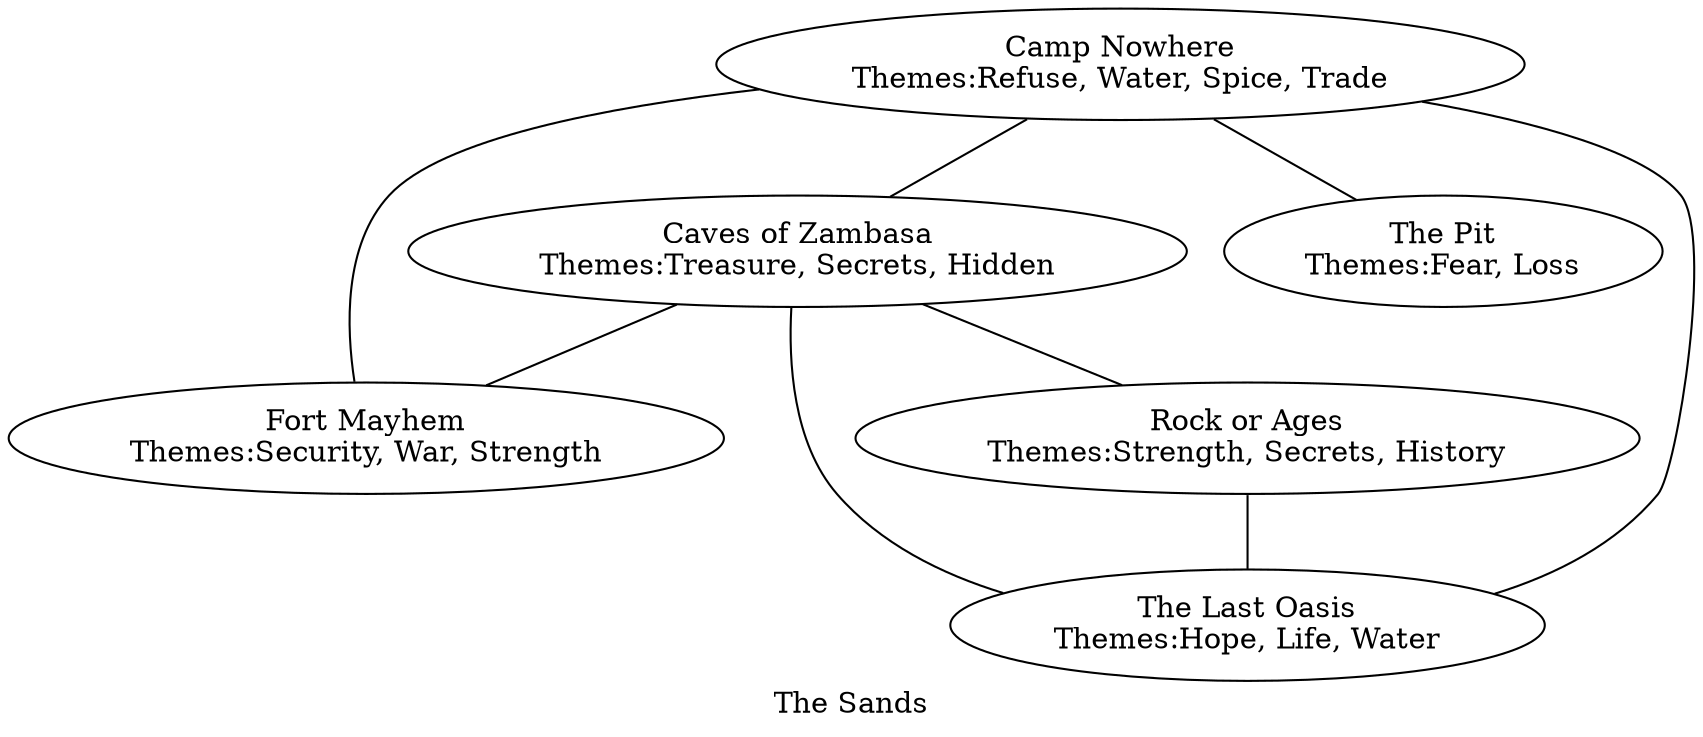 // The Sands Map
digraph "The Sands" {
	label="The Sands"
	"Camp Nowhere" [label="Camp Nowhere
Themes:Refuse, Water, Spice, Trade" href="Camp Nowhere_map.html"]
	"Camp Nowhere" -> "Caves of Zambasa" [dir=none]
	"Camp Nowhere" -> "Fort Mayhem" [dir=none]
	"Camp Nowhere" -> "The Pit" [dir=none]
	"Camp Nowhere" -> "The Last Oasis" [dir=none]
	"Caves of Zambasa" [label="Caves of Zambasa
Themes:Treasure, Secrets, Hidden" href="Caves of Zambasa_map.html"]
	"Caves of Zambasa" -> "Fort Mayhem" [dir=none]
	"Caves of Zambasa" -> "Rock or Ages" [dir=none]
	"Caves of Zambasa" -> "The Last Oasis" [dir=none]
	"Fort Mayhem" [label="Fort Mayhem
Themes:Security, War, Strength" href="Fort Mayhem_map.html"]
	"The Pit" [label="The Pit
Themes:Fear, Loss" href="The Pit_map.html"]
	"Rock or Ages" [label="Rock or Ages
Themes:Strength, Secrets, History" href="Rock or Ages_map.html"]
	"Rock or Ages" -> "The Last Oasis" [dir=none]
	"The Last Oasis" [label="The Last Oasis
Themes:Hope, Life, Water" href="The Last Oasis_map.html"]
}
